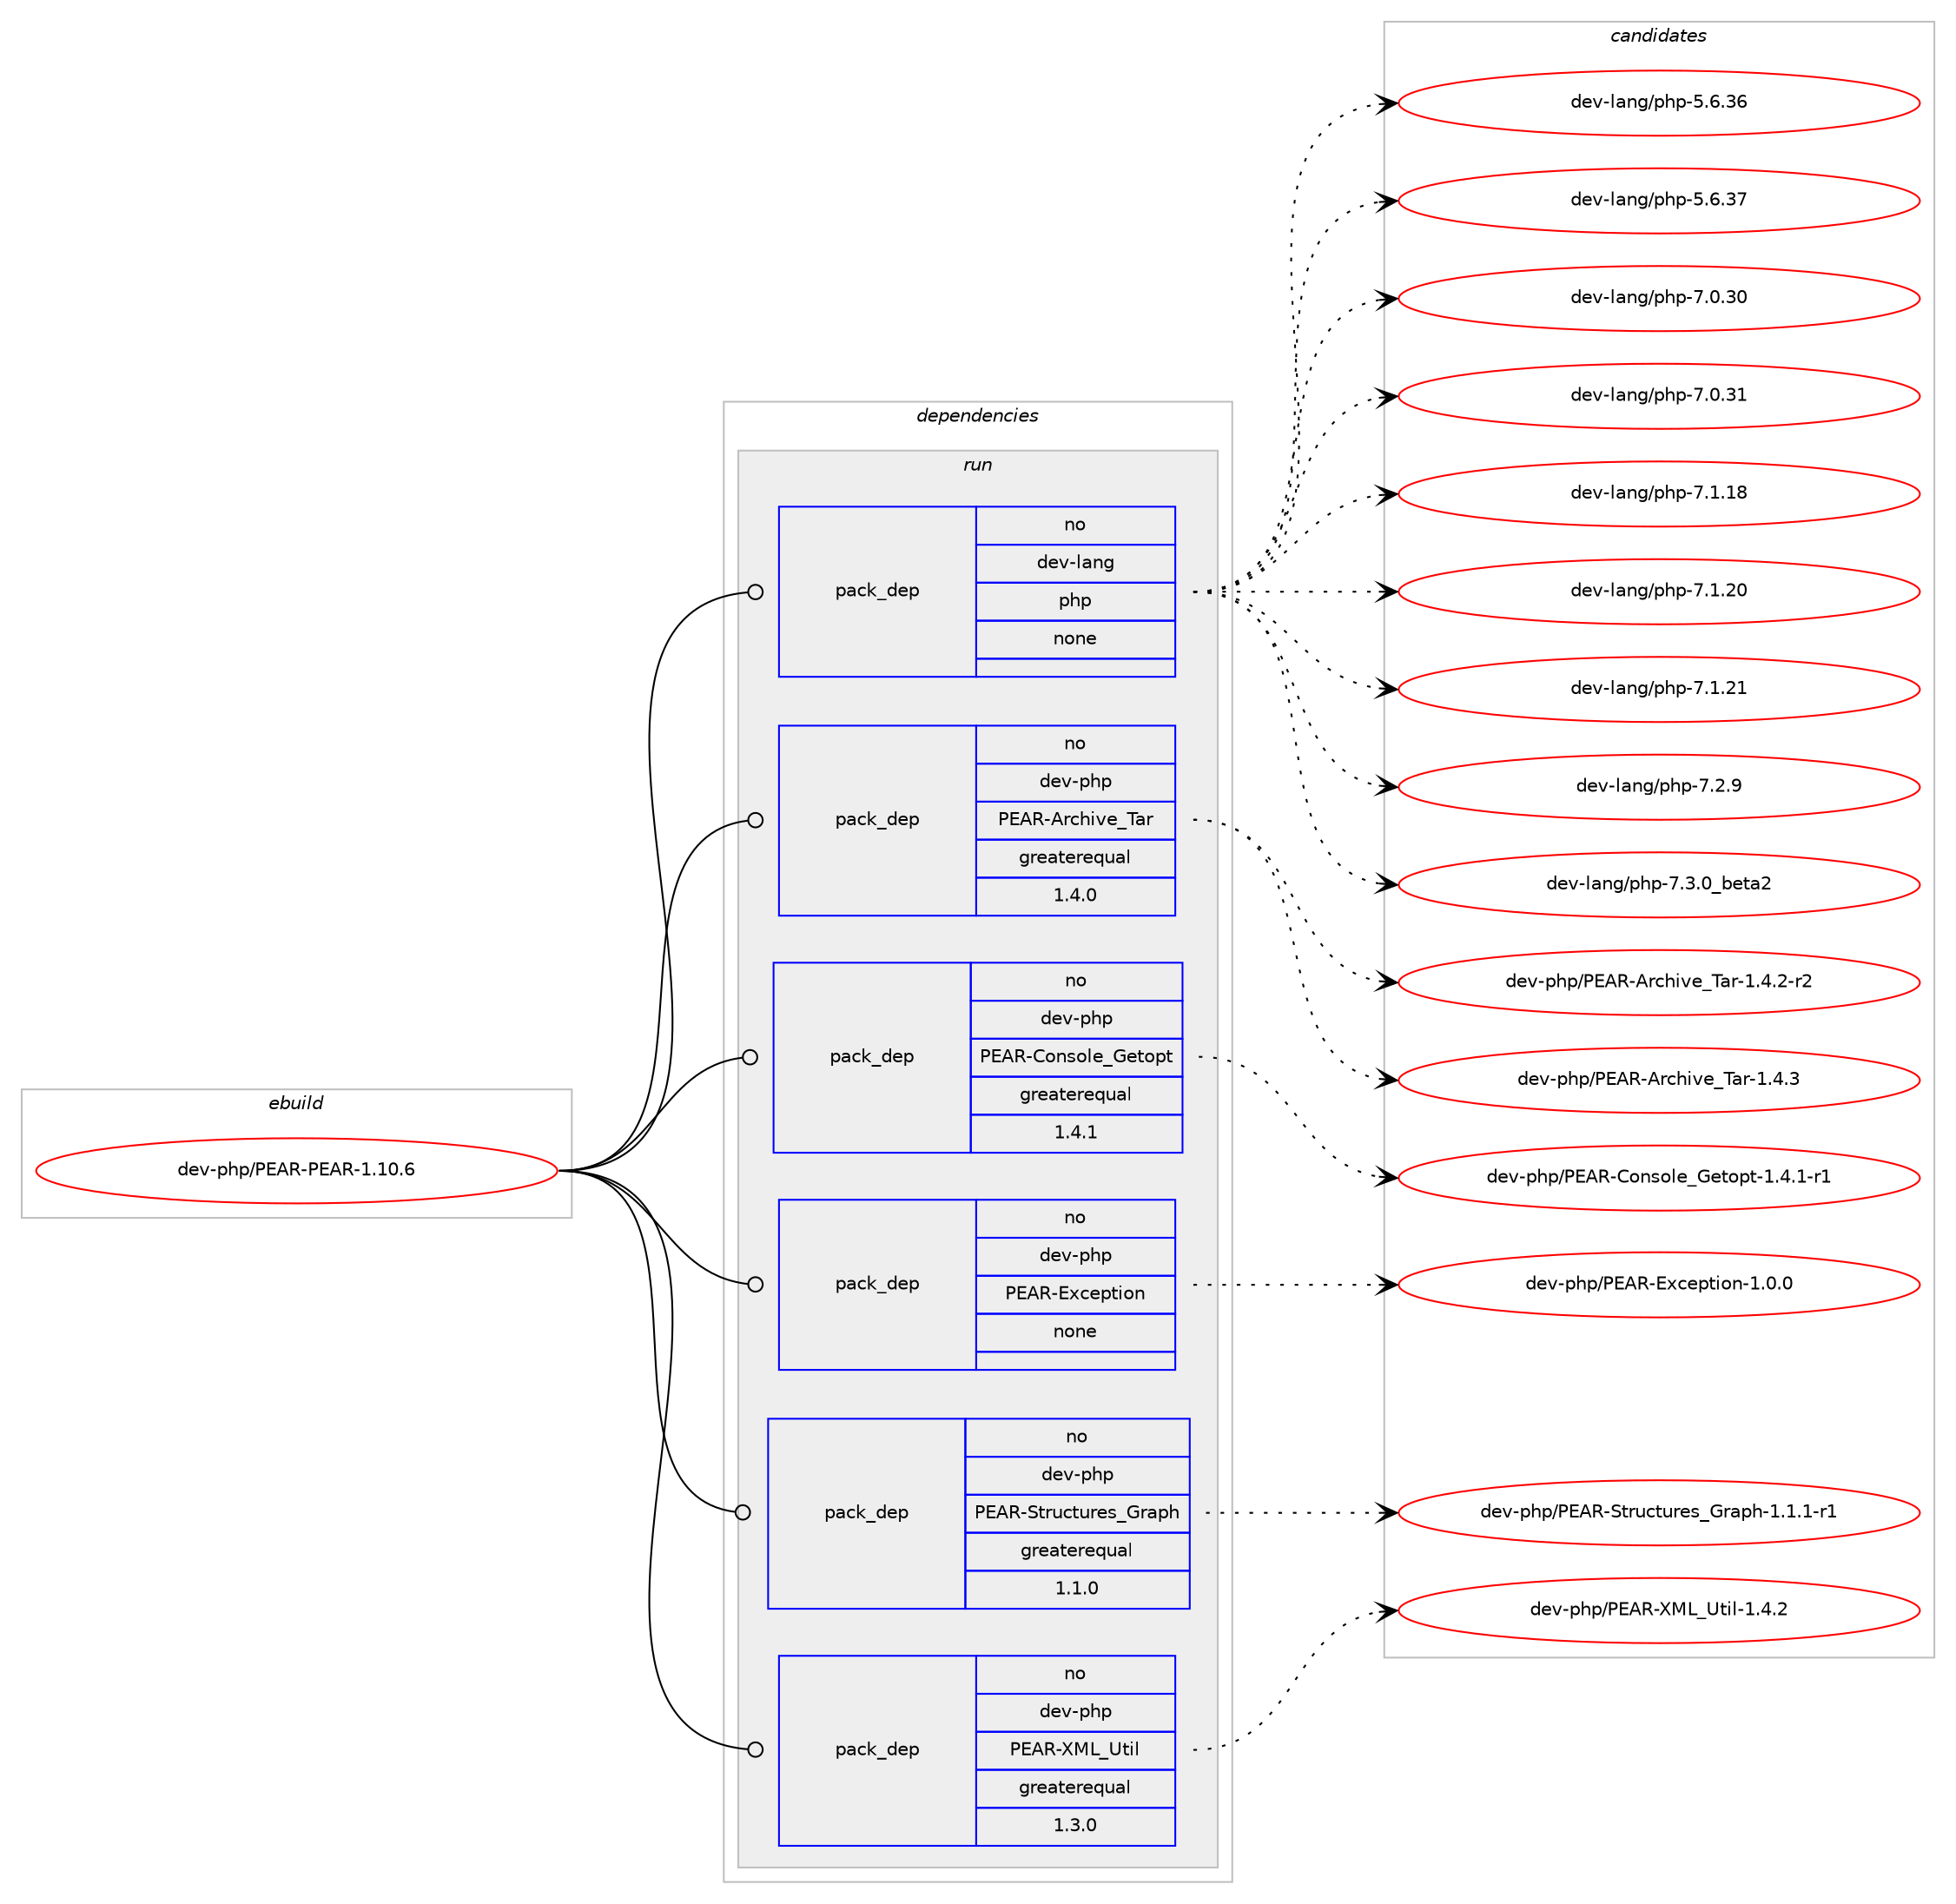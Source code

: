 digraph prolog {

# *************
# Graph options
# *************

newrank=true;
concentrate=true;
compound=true;
graph [rankdir=LR,fontname=Helvetica,fontsize=10,ranksep=1.5];#, ranksep=2.5, nodesep=0.2];
edge  [arrowhead=vee];
node  [fontname=Helvetica,fontsize=10];

# **********
# The ebuild
# **********

subgraph cluster_leftcol {
color=gray;
rank=same;
label=<<i>ebuild</i>>;
id [label="dev-php/PEAR-PEAR-1.10.6", color=red, width=4, href="../dev-php/PEAR-PEAR-1.10.6.svg"];
}

# ****************
# The dependencies
# ****************

subgraph cluster_midcol {
color=gray;
label=<<i>dependencies</i>>;
subgraph cluster_compile {
fillcolor="#eeeeee";
style=filled;
label=<<i>compile</i>>;
}
subgraph cluster_compileandrun {
fillcolor="#eeeeee";
style=filled;
label=<<i>compile and run</i>>;
}
subgraph cluster_run {
fillcolor="#eeeeee";
style=filled;
label=<<i>run</i>>;
subgraph pack2501 {
dependency3676 [label=<<TABLE BORDER="0" CELLBORDER="1" CELLSPACING="0" CELLPADDING="4" WIDTH="220"><TR><TD ROWSPAN="6" CELLPADDING="30">pack_dep</TD></TR><TR><TD WIDTH="110">no</TD></TR><TR><TD>dev-lang</TD></TR><TR><TD>php</TD></TR><TR><TD>none</TD></TR><TR><TD></TD></TR></TABLE>>, shape=none, color=blue];
}
id:e -> dependency3676:w [weight=20,style="solid",arrowhead="odot"];
subgraph pack2502 {
dependency3677 [label=<<TABLE BORDER="0" CELLBORDER="1" CELLSPACING="0" CELLPADDING="4" WIDTH="220"><TR><TD ROWSPAN="6" CELLPADDING="30">pack_dep</TD></TR><TR><TD WIDTH="110">no</TD></TR><TR><TD>dev-php</TD></TR><TR><TD>PEAR-Archive_Tar</TD></TR><TR><TD>greaterequal</TD></TR><TR><TD>1.4.0</TD></TR></TABLE>>, shape=none, color=blue];
}
id:e -> dependency3677:w [weight=20,style="solid",arrowhead="odot"];
subgraph pack2503 {
dependency3678 [label=<<TABLE BORDER="0" CELLBORDER="1" CELLSPACING="0" CELLPADDING="4" WIDTH="220"><TR><TD ROWSPAN="6" CELLPADDING="30">pack_dep</TD></TR><TR><TD WIDTH="110">no</TD></TR><TR><TD>dev-php</TD></TR><TR><TD>PEAR-Console_Getopt</TD></TR><TR><TD>greaterequal</TD></TR><TR><TD>1.4.1</TD></TR></TABLE>>, shape=none, color=blue];
}
id:e -> dependency3678:w [weight=20,style="solid",arrowhead="odot"];
subgraph pack2504 {
dependency3679 [label=<<TABLE BORDER="0" CELLBORDER="1" CELLSPACING="0" CELLPADDING="4" WIDTH="220"><TR><TD ROWSPAN="6" CELLPADDING="30">pack_dep</TD></TR><TR><TD WIDTH="110">no</TD></TR><TR><TD>dev-php</TD></TR><TR><TD>PEAR-Exception</TD></TR><TR><TD>none</TD></TR><TR><TD></TD></TR></TABLE>>, shape=none, color=blue];
}
id:e -> dependency3679:w [weight=20,style="solid",arrowhead="odot"];
subgraph pack2505 {
dependency3680 [label=<<TABLE BORDER="0" CELLBORDER="1" CELLSPACING="0" CELLPADDING="4" WIDTH="220"><TR><TD ROWSPAN="6" CELLPADDING="30">pack_dep</TD></TR><TR><TD WIDTH="110">no</TD></TR><TR><TD>dev-php</TD></TR><TR><TD>PEAR-Structures_Graph</TD></TR><TR><TD>greaterequal</TD></TR><TR><TD>1.1.0</TD></TR></TABLE>>, shape=none, color=blue];
}
id:e -> dependency3680:w [weight=20,style="solid",arrowhead="odot"];
subgraph pack2506 {
dependency3681 [label=<<TABLE BORDER="0" CELLBORDER="1" CELLSPACING="0" CELLPADDING="4" WIDTH="220"><TR><TD ROWSPAN="6" CELLPADDING="30">pack_dep</TD></TR><TR><TD WIDTH="110">no</TD></TR><TR><TD>dev-php</TD></TR><TR><TD>PEAR-XML_Util</TD></TR><TR><TD>greaterequal</TD></TR><TR><TD>1.3.0</TD></TR></TABLE>>, shape=none, color=blue];
}
id:e -> dependency3681:w [weight=20,style="solid",arrowhead="odot"];
}
}

# **************
# The candidates
# **************

subgraph cluster_choices {
rank=same;
color=gray;
label=<<i>candidates</i>>;

subgraph choice2501 {
color=black;
nodesep=1;
choice10010111845108971101034711210411245534654465154 [label="dev-lang/php-5.6.36", color=red, width=4,href="../dev-lang/php-5.6.36.svg"];
choice10010111845108971101034711210411245534654465155 [label="dev-lang/php-5.6.37", color=red, width=4,href="../dev-lang/php-5.6.37.svg"];
choice10010111845108971101034711210411245554648465148 [label="dev-lang/php-7.0.30", color=red, width=4,href="../dev-lang/php-7.0.30.svg"];
choice10010111845108971101034711210411245554648465149 [label="dev-lang/php-7.0.31", color=red, width=4,href="../dev-lang/php-7.0.31.svg"];
choice10010111845108971101034711210411245554649464956 [label="dev-lang/php-7.1.18", color=red, width=4,href="../dev-lang/php-7.1.18.svg"];
choice10010111845108971101034711210411245554649465048 [label="dev-lang/php-7.1.20", color=red, width=4,href="../dev-lang/php-7.1.20.svg"];
choice10010111845108971101034711210411245554649465049 [label="dev-lang/php-7.1.21", color=red, width=4,href="../dev-lang/php-7.1.21.svg"];
choice100101118451089711010347112104112455546504657 [label="dev-lang/php-7.2.9", color=red, width=4,href="../dev-lang/php-7.2.9.svg"];
choice10010111845108971101034711210411245554651464895981011169750 [label="dev-lang/php-7.3.0_beta2", color=red, width=4,href="../dev-lang/php-7.3.0_beta2.svg"];
dependency3676:e -> choice10010111845108971101034711210411245534654465154:w [style=dotted,weight="100"];
dependency3676:e -> choice10010111845108971101034711210411245534654465155:w [style=dotted,weight="100"];
dependency3676:e -> choice10010111845108971101034711210411245554648465148:w [style=dotted,weight="100"];
dependency3676:e -> choice10010111845108971101034711210411245554648465149:w [style=dotted,weight="100"];
dependency3676:e -> choice10010111845108971101034711210411245554649464956:w [style=dotted,weight="100"];
dependency3676:e -> choice10010111845108971101034711210411245554649465048:w [style=dotted,weight="100"];
dependency3676:e -> choice10010111845108971101034711210411245554649465049:w [style=dotted,weight="100"];
dependency3676:e -> choice100101118451089711010347112104112455546504657:w [style=dotted,weight="100"];
dependency3676:e -> choice10010111845108971101034711210411245554651464895981011169750:w [style=dotted,weight="100"];
}
subgraph choice2502 {
color=black;
nodesep=1;
choice1001011184511210411247806965824565114991041051181019584971144549465246504511450 [label="dev-php/PEAR-Archive_Tar-1.4.2-r2", color=red, width=4,href="../dev-php/PEAR-Archive_Tar-1.4.2-r2.svg"];
choice100101118451121041124780696582456511499104105118101958497114454946524651 [label="dev-php/PEAR-Archive_Tar-1.4.3", color=red, width=4,href="../dev-php/PEAR-Archive_Tar-1.4.3.svg"];
dependency3677:e -> choice1001011184511210411247806965824565114991041051181019584971144549465246504511450:w [style=dotted,weight="100"];
dependency3677:e -> choice100101118451121041124780696582456511499104105118101958497114454946524651:w [style=dotted,weight="100"];
}
subgraph choice2503 {
color=black;
nodesep=1;
choice100101118451121041124780696582456711111011511110810195711011161111121164549465246494511449 [label="dev-php/PEAR-Console_Getopt-1.4.1-r1", color=red, width=4,href="../dev-php/PEAR-Console_Getopt-1.4.1-r1.svg"];
dependency3678:e -> choice100101118451121041124780696582456711111011511110810195711011161111121164549465246494511449:w [style=dotted,weight="100"];
}
subgraph choice2504 {
color=black;
nodesep=1;
choice100101118451121041124780696582456912099101112116105111110454946484648 [label="dev-php/PEAR-Exception-1.0.0", color=red, width=4,href="../dev-php/PEAR-Exception-1.0.0.svg"];
dependency3679:e -> choice100101118451121041124780696582456912099101112116105111110454946484648:w [style=dotted,weight="100"];
}
subgraph choice2505 {
color=black;
nodesep=1;
choice1001011184511210411247806965824583116114117991161171141011159571114971121044549464946494511449 [label="dev-php/PEAR-Structures_Graph-1.1.1-r1", color=red, width=4,href="../dev-php/PEAR-Structures_Graph-1.1.1-r1.svg"];
dependency3680:e -> choice1001011184511210411247806965824583116114117991161171141011159571114971121044549464946494511449:w [style=dotted,weight="100"];
}
subgraph choice2506 {
color=black;
nodesep=1;
choice100101118451121041124780696582458877769585116105108454946524650 [label="dev-php/PEAR-XML_Util-1.4.2", color=red, width=4,href="../dev-php/PEAR-XML_Util-1.4.2.svg"];
dependency3681:e -> choice100101118451121041124780696582458877769585116105108454946524650:w [style=dotted,weight="100"];
}
}

}
